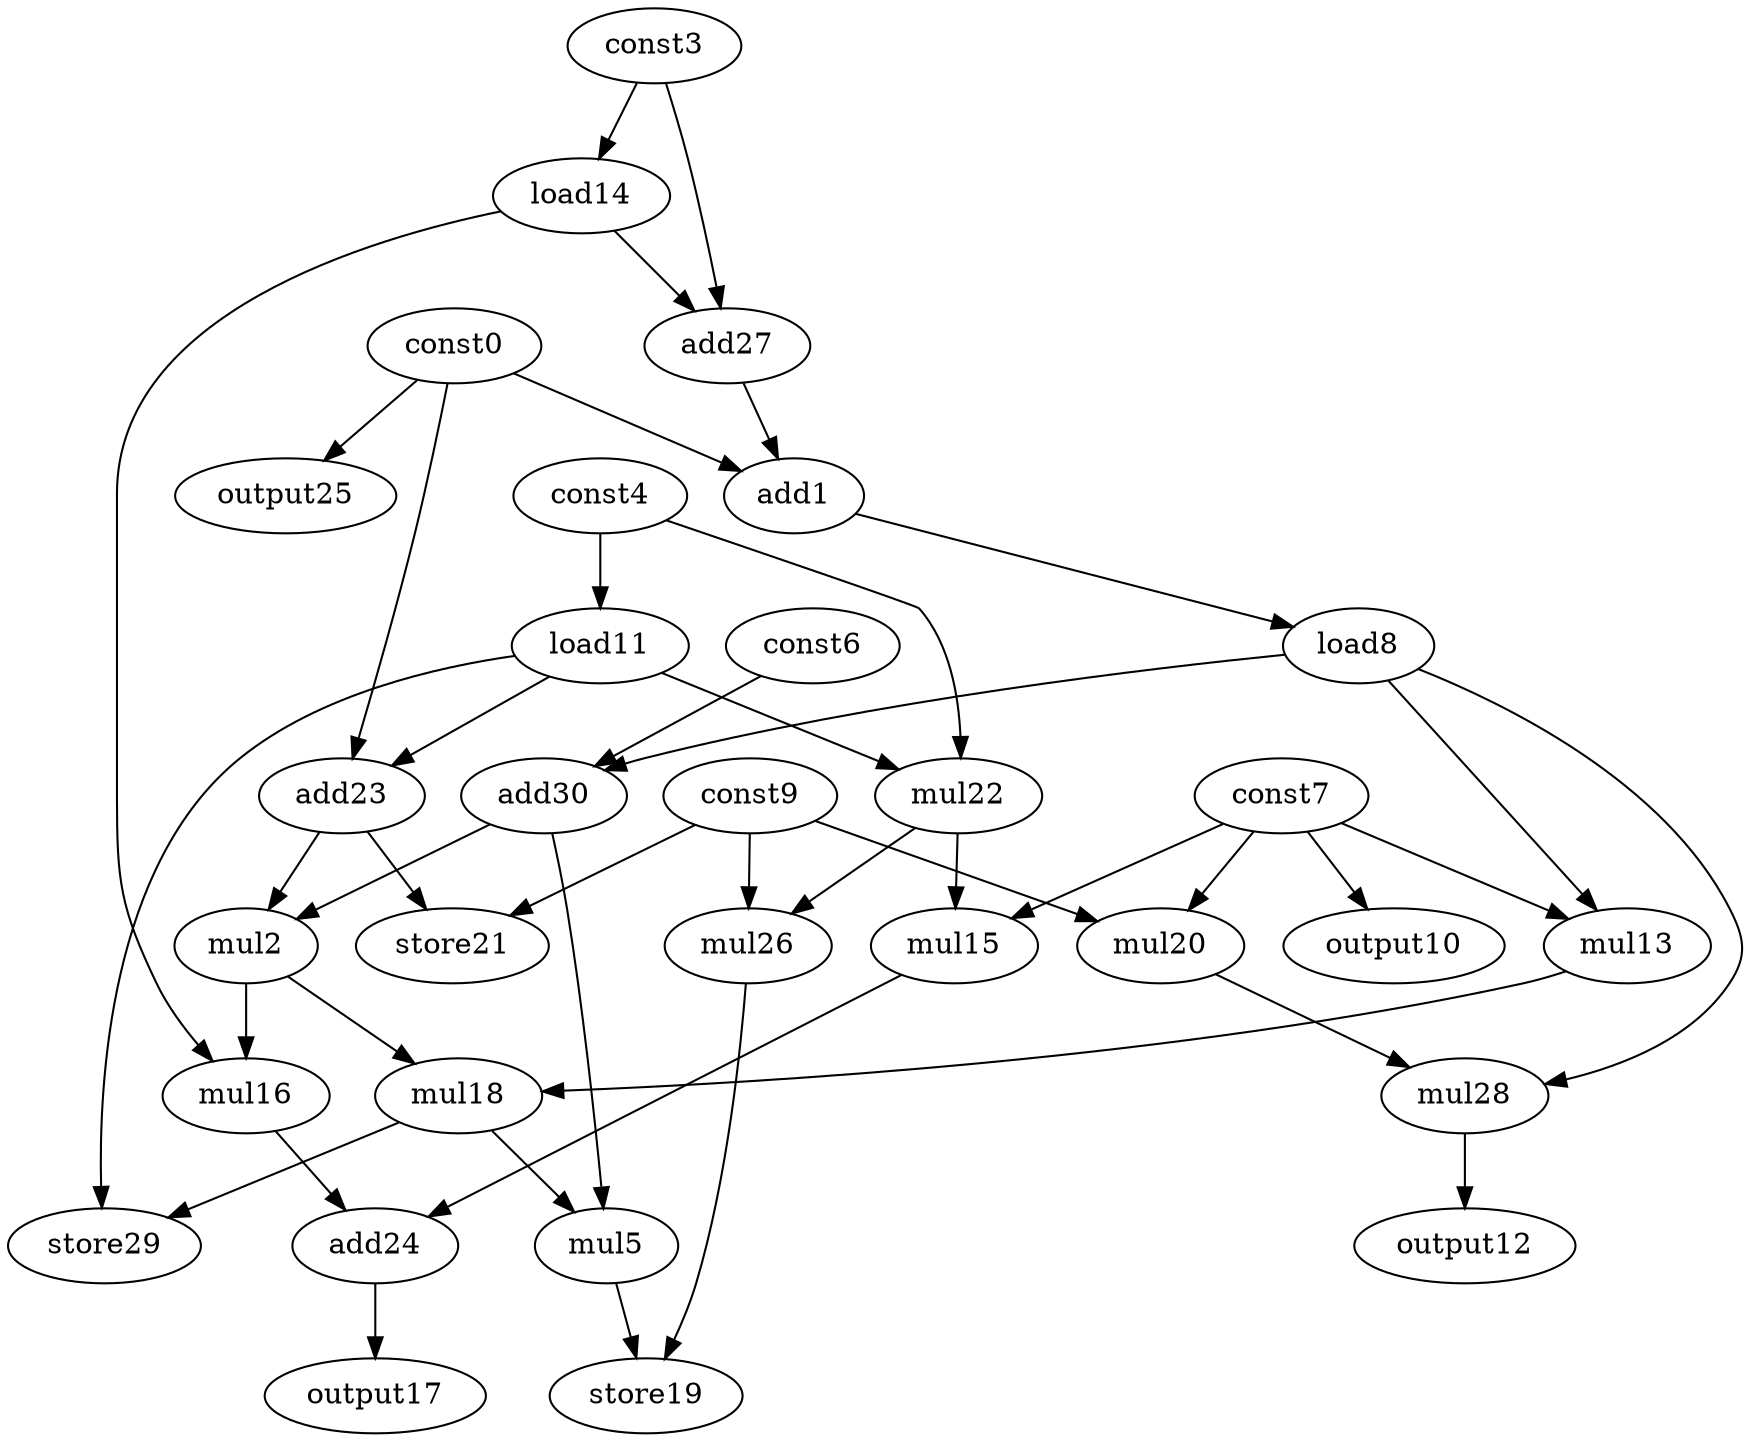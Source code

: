digraph G { 
const0[opcode=const]; 
add1[opcode=add]; 
mul2[opcode=mul]; 
const3[opcode=const]; 
const4[opcode=const]; 
mul5[opcode=mul]; 
const6[opcode=const]; 
const7[opcode=const]; 
load8[opcode=load]; 
const9[opcode=const]; 
output10[opcode=output]; 
load11[opcode=load]; 
output12[opcode=output]; 
mul13[opcode=mul]; 
load14[opcode=load]; 
mul15[opcode=mul]; 
mul16[opcode=mul]; 
output17[opcode=output]; 
mul18[opcode=mul]; 
store19[opcode=store]; 
mul20[opcode=mul]; 
store21[opcode=store]; 
mul22[opcode=mul]; 
add23[opcode=add]; 
add24[opcode=add]; 
output25[opcode=output]; 
mul26[opcode=mul]; 
add27[opcode=add]; 
mul28[opcode=mul]; 
store29[opcode=store]; 
add30[opcode=add]; 
const7->output10[operand=0];
const4->load11[operand=0];
const3->load14[operand=0];
const9->mul20[operand=0];
const7->mul20[operand=1];
const0->output25[operand=0];
load11->mul22[operand=0];
const4->mul22[operand=1];
const0->add23[operand=0];
load11->add23[operand=1];
const3->add27[operand=0];
load14->add27[operand=1];
const0->add1[operand=0];
add27->add1[operand=1];
mul22->mul15[operand=0];
const7->mul15[operand=1];
const9->store21[operand=0];
add23->store21[operand=1];
const9->mul26[operand=0];
mul22->mul26[operand=1];
add1->load8[operand=0];
load8->mul13[operand=0];
const7->mul13[operand=1];
load8->mul28[operand=0];
mul20->mul28[operand=1];
load8->add30[operand=0];
const6->add30[operand=1];
add30->mul2[operand=0];
add23->mul2[operand=1];
mul28->output12[operand=0];
mul2->mul16[operand=0];
load14->mul16[operand=1];
mul2->mul18[operand=0];
mul13->mul18[operand=1];
mul18->mul5[operand=0];
add30->mul5[operand=1];
mul16->add24[operand=0];
mul15->add24[operand=1];
mul18->store29[operand=0];
load11->store29[operand=1];
add24->output17[operand=0];
mul26->store19[operand=0];
mul5->store19[operand=1];
}
